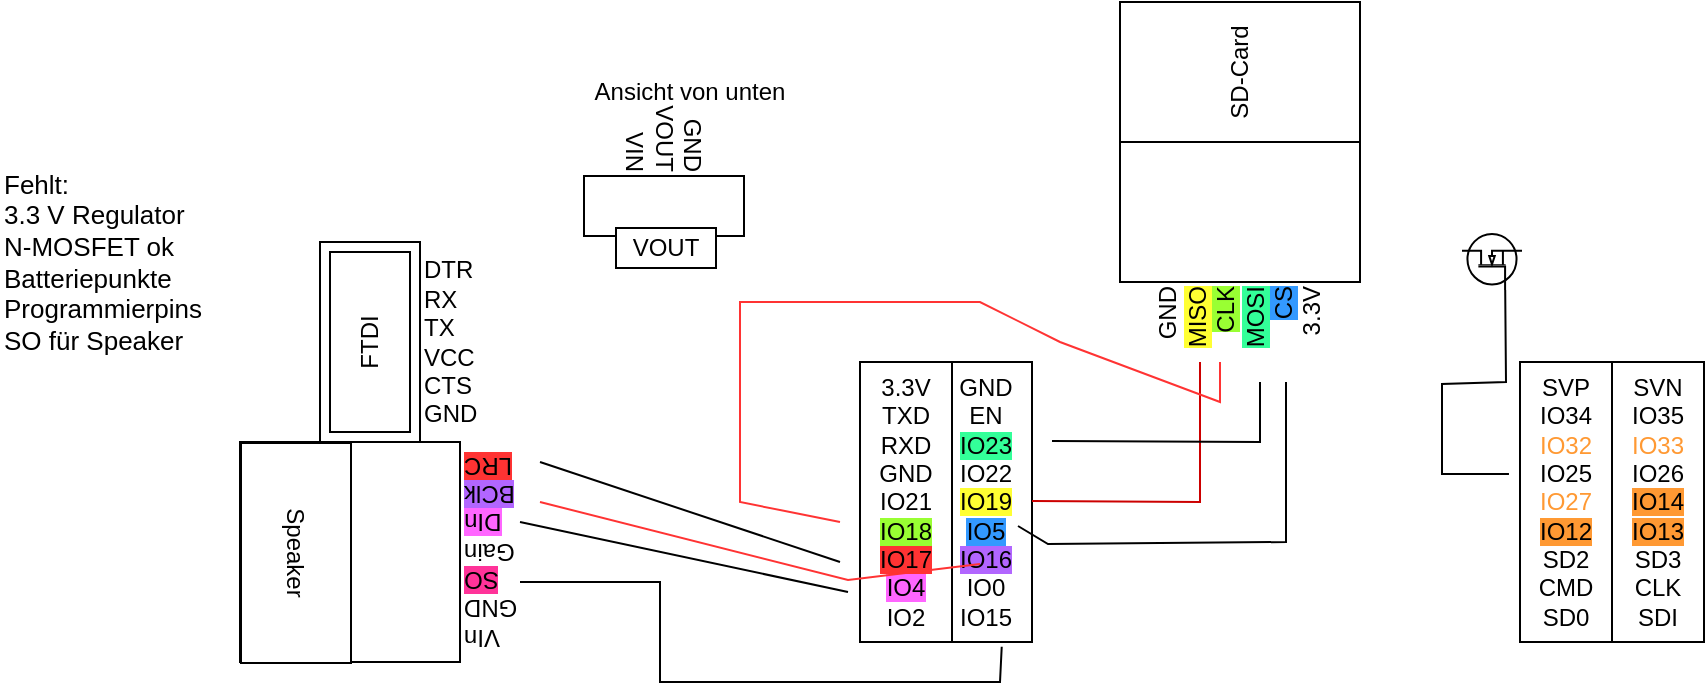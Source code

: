 <mxfile version="22.1.2" type="device">
  <diagram name="Seite-1" id="rv0R8-0o1u4_LOnksqpX">
    <mxGraphModel dx="1982" dy="703" grid="1" gridSize="10" guides="1" tooltips="1" connect="1" arrows="1" fold="1" page="1" pageScale="1" pageWidth="827" pageHeight="1169" math="0" shadow="0">
      <root>
        <mxCell id="0" />
        <mxCell id="1" parent="0" />
        <mxCell id="M2orUk_SdVJBZJp2YxPE-1" value="SVN&lt;br&gt;IO35&lt;br&gt;&lt;font color=&quot;#ff9933&quot;&gt;IO33&lt;br&gt;&lt;/font&gt;IO26&lt;br&gt;&lt;span style=&quot;background-color: rgb(255, 153, 51);&quot;&gt;IO14&lt;/span&gt;&lt;br&gt;&lt;span style=&quot;background-color: rgb(255, 153, 51);&quot;&gt;IO13&lt;/span&gt;&lt;br&gt;SD3&lt;br&gt;CLK&lt;br&gt;SDI" style="rounded=0;whiteSpace=wrap;html=1;horizontal=1;" vertex="1" parent="1">
          <mxGeometry x="566" y="200" width="46" height="140" as="geometry" />
        </mxCell>
        <mxCell id="M2orUk_SdVJBZJp2YxPE-2" value="SVP&lt;br&gt;IO34&lt;br&gt;&lt;font color=&quot;#ff9933&quot;&gt;IO32&lt;/font&gt;&lt;br&gt;IO25&lt;br&gt;&lt;font color=&quot;#ff9933&quot;&gt;IO27&lt;/font&gt;&lt;br&gt;&lt;span style=&quot;background-color: rgb(255, 153, 51);&quot;&gt;IO12&lt;/span&gt;&lt;br&gt;SD2&lt;br&gt;CMD&lt;br&gt;SD0" style="rounded=0;whiteSpace=wrap;html=1;horizontal=1;" vertex="1" parent="1">
          <mxGeometry x="520" y="200" width="46" height="140" as="geometry" />
        </mxCell>
        <mxCell id="M2orUk_SdVJBZJp2YxPE-3" value="GND&lt;br&gt;EN&lt;br&gt;&lt;span style=&quot;background-color: rgb(51, 255, 153);&quot;&gt;IO23&lt;/span&gt;&lt;br&gt;IO22&lt;br&gt;&lt;span style=&quot;background-color: rgb(255, 255, 51);&quot;&gt;IO19&lt;/span&gt;&lt;br&gt;&lt;span style=&quot;background-color: rgb(51, 153, 255);&quot;&gt;IO5&lt;/span&gt;&lt;br&gt;&lt;span style=&quot;background-color: rgb(178, 102, 255);&quot;&gt;IO16&lt;/span&gt;&lt;br&gt;IO0&lt;br&gt;IO15" style="rounded=0;whiteSpace=wrap;html=1;horizontal=1;" vertex="1" parent="1">
          <mxGeometry x="230" y="200" width="46" height="140" as="geometry" />
        </mxCell>
        <mxCell id="M2orUk_SdVJBZJp2YxPE-4" value="3.3V&lt;br&gt;TXD&lt;br&gt;RXD&lt;br&gt;GND&lt;br&gt;IO21&lt;br&gt;&lt;span style=&quot;background-color: rgb(153, 255, 51);&quot;&gt;IO18&lt;/span&gt;&lt;br&gt;&lt;span style=&quot;background-color: rgb(255, 51, 51);&quot;&gt;IO17&lt;/span&gt;&lt;br&gt;&lt;span style=&quot;background-color: rgb(255, 102, 255);&quot;&gt;IO4&lt;/span&gt;&lt;br&gt;IO2" style="rounded=0;whiteSpace=wrap;html=1;horizontal=1;" vertex="1" parent="1">
          <mxGeometry x="190" y="200" width="46" height="140" as="geometry" />
        </mxCell>
        <mxCell id="M2orUk_SdVJBZJp2YxPE-7" value="" style="group;rotation=-90;" vertex="1" connectable="0" parent="1">
          <mxGeometry x="310" y="30" width="140" height="120" as="geometry" />
        </mxCell>
        <mxCell id="M2orUk_SdVJBZJp2YxPE-6" value="GND&lt;br&gt;&lt;span style=&quot;background-color: rgb(255, 255, 51);&quot;&gt;MISO&lt;/span&gt;&lt;br&gt;&lt;span style=&quot;background-color: rgb(153, 255, 51);&quot;&gt;CLK&lt;/span&gt;&lt;br&gt;&lt;span style=&quot;background-color: rgb(51, 255, 153);&quot;&gt;MOSI&lt;br&gt;&lt;/span&gt;&lt;span style=&quot;background-color: rgb(51, 153, 255);&quot;&gt;CS&lt;/span&gt;&lt;br&gt;3.3V" style="rounded=0;whiteSpace=wrap;html=1;labelPosition=left;verticalLabelPosition=middle;align=right;verticalAlign=middle;rotation=-90;" vertex="1" parent="M2orUk_SdVJBZJp2YxPE-7">
          <mxGeometry width="140" height="120" as="geometry" />
        </mxCell>
        <mxCell id="M2orUk_SdVJBZJp2YxPE-5" value="SD-Card&lt;br&gt;" style="rounded=0;whiteSpace=wrap;html=1;rotation=-90;" vertex="1" parent="M2orUk_SdVJBZJp2YxPE-7">
          <mxGeometry x="35" y="-35" width="70" height="120" as="geometry" />
        </mxCell>
        <mxCell id="M2orUk_SdVJBZJp2YxPE-8" value="Ansicht von unten" style="text;html=1;strokeColor=none;fillColor=none;align=center;verticalAlign=middle;whiteSpace=wrap;rounded=0;" vertex="1" parent="1">
          <mxGeometry x="30" y="50" width="150" height="30" as="geometry" />
        </mxCell>
        <mxCell id="M2orUk_SdVJBZJp2YxPE-11" value="" style="group;rotation=-180;" vertex="1" connectable="0" parent="1">
          <mxGeometry x="-120" y="240" width="110" height="110" as="geometry" />
        </mxCell>
        <mxCell id="M2orUk_SdVJBZJp2YxPE-9" value="VIn&lt;br&gt;GND&lt;br&gt;&lt;span style=&quot;background-color: rgb(255, 51, 153);&quot;&gt;SO&lt;/span&gt;&lt;br&gt;Gain&lt;br&gt;&lt;span style=&quot;background-color: rgb(255, 102, 255);&quot;&gt;DIn&lt;/span&gt;&lt;br&gt;&lt;span style=&quot;background-color: rgb(178, 102, 255);&quot;&gt;BClk&lt;/span&gt;&lt;br&gt;&lt;span style=&quot;background-color: rgb(255, 51, 51);&quot;&gt;LRC&lt;/span&gt;" style="rounded=0;whiteSpace=wrap;html=1;labelPosition=left;verticalLabelPosition=middle;align=right;verticalAlign=middle;rotation=-180;" vertex="1" parent="M2orUk_SdVJBZJp2YxPE-11">
          <mxGeometry width="110" height="110" as="geometry" />
        </mxCell>
        <mxCell id="M2orUk_SdVJBZJp2YxPE-10" value="Speaker" style="rounded=0;whiteSpace=wrap;html=1;rotation=-270;" vertex="1" parent="M2orUk_SdVJBZJp2YxPE-11">
          <mxGeometry x="-27" y="28" width="110" height="55" as="geometry" />
        </mxCell>
        <mxCell id="M2orUk_SdVJBZJp2YxPE-13" value="" style="endArrow=none;html=1;rounded=0;fontColor=#CC0000;strokeColor=#CC0000;" edge="1" parent="1">
          <mxGeometry width="50" height="50" relative="1" as="geometry">
            <mxPoint x="276" y="269.5" as="sourcePoint" />
            <mxPoint x="360" y="200" as="targetPoint" />
            <Array as="points">
              <mxPoint x="360" y="270" />
            </Array>
          </mxGeometry>
        </mxCell>
        <mxCell id="M2orUk_SdVJBZJp2YxPE-15" value="" style="endArrow=none;html=1;rounded=0;strokeColor=#FF3333;" edge="1" parent="1">
          <mxGeometry width="50" height="50" relative="1" as="geometry">
            <mxPoint x="180" y="280" as="sourcePoint" />
            <mxPoint x="370" y="200" as="targetPoint" />
            <Array as="points">
              <mxPoint x="130" y="270" />
              <mxPoint x="130" y="170" />
              <mxPoint x="250" y="170" />
              <mxPoint x="290" y="190" />
              <mxPoint x="370" y="220" />
            </Array>
          </mxGeometry>
        </mxCell>
        <mxCell id="M2orUk_SdVJBZJp2YxPE-16" value="" style="endArrow=none;html=1;rounded=0;" edge="1" parent="1">
          <mxGeometry width="50" height="50" relative="1" as="geometry">
            <mxPoint x="269" y="282" as="sourcePoint" />
            <mxPoint x="403" y="210" as="targetPoint" />
            <Array as="points">
              <mxPoint x="284" y="291" />
              <mxPoint x="403" y="290" />
            </Array>
          </mxGeometry>
        </mxCell>
        <mxCell id="M2orUk_SdVJBZJp2YxPE-17" value="" style="endArrow=none;html=1;rounded=0;" edge="1" parent="1">
          <mxGeometry width="50" height="50" relative="1" as="geometry">
            <mxPoint x="30" y="250" as="sourcePoint" />
            <mxPoint x="180" y="300" as="targetPoint" />
          </mxGeometry>
        </mxCell>
        <mxCell id="M2orUk_SdVJBZJp2YxPE-18" value="" style="endArrow=none;html=1;rounded=0;" edge="1" parent="1">
          <mxGeometry width="50" height="50" relative="1" as="geometry">
            <mxPoint x="20" y="280" as="sourcePoint" />
            <mxPoint x="184" y="315" as="targetPoint" />
          </mxGeometry>
        </mxCell>
        <mxCell id="M2orUk_SdVJBZJp2YxPE-19" value="" style="endArrow=none;html=1;rounded=0;strokeColor=#FF3333;" edge="1" parent="1">
          <mxGeometry width="50" height="50" relative="1" as="geometry">
            <mxPoint x="30" y="270" as="sourcePoint" />
            <mxPoint x="250" y="301" as="targetPoint" />
            <Array as="points">
              <mxPoint x="184" y="309" />
            </Array>
          </mxGeometry>
        </mxCell>
        <mxCell id="M2orUk_SdVJBZJp2YxPE-22" value="" style="endArrow=none;html=1;rounded=0;" edge="1" parent="1">
          <mxGeometry width="50" height="50" relative="1" as="geometry">
            <mxPoint x="286" y="239.5" as="sourcePoint" />
            <mxPoint x="390" y="210" as="targetPoint" />
            <Array as="points">
              <mxPoint x="390" y="240" />
            </Array>
          </mxGeometry>
        </mxCell>
        <mxCell id="M2orUk_SdVJBZJp2YxPE-23" value="Fehlt:&lt;br style=&quot;font-size: 13px;&quot;&gt;3.3 V Regulator&lt;br style=&quot;font-size: 13px;&quot;&gt;N-MOSFET ok&lt;br style=&quot;font-size: 13px;&quot;&gt;Batteriepunkte&lt;br style=&quot;font-size: 13px;&quot;&gt;Programmierpins&lt;br style=&quot;font-size: 13px;&quot;&gt;SO für Speaker" style="text;html=1;strokeColor=none;fillColor=none;align=left;verticalAlign=middle;whiteSpace=wrap;rounded=0;fontSize=13;" vertex="1" parent="1">
          <mxGeometry x="-240" y="90" width="140" height="120" as="geometry" />
        </mxCell>
        <mxCell id="M2orUk_SdVJBZJp2YxPE-24" value="" style="verticalLabelPosition=bottom;shadow=0;dashed=0;align=center;html=1;verticalAlign=top;shape=mxgraph.electrical.mosfets1.n-channel_mosfet_1;rotation=-90;" vertex="1" parent="1">
          <mxGeometry x="492" y="135" width="28" height="30" as="geometry" />
        </mxCell>
        <mxCell id="M2orUk_SdVJBZJp2YxPE-25" value="" style="endArrow=none;html=1;rounded=0;entryX=-0.12;entryY=0.4;entryDx=0;entryDy=0;entryPerimeter=0;exitX=0;exitY=0.72;exitDx=0;exitDy=0;exitPerimeter=0;" edge="1" parent="1" source="M2orUk_SdVJBZJp2YxPE-24" target="M2orUk_SdVJBZJp2YxPE-2">
          <mxGeometry width="50" height="50" relative="1" as="geometry">
            <mxPoint x="520" y="170" as="sourcePoint" />
            <mxPoint x="440" y="410" as="targetPoint" />
            <Array as="points">
              <mxPoint x="513" y="210" />
              <mxPoint x="481" y="211" />
              <mxPoint x="481" y="256" />
            </Array>
          </mxGeometry>
        </mxCell>
        <mxCell id="M2orUk_SdVJBZJp2YxPE-27" value="" style="endArrow=none;html=1;rounded=0;entryX=0.671;entryY=1.017;entryDx=0;entryDy=0;entryPerimeter=0;" edge="1" parent="1" target="M2orUk_SdVJBZJp2YxPE-3">
          <mxGeometry width="50" height="50" relative="1" as="geometry">
            <mxPoint x="20" y="310" as="sourcePoint" />
            <mxPoint x="180" y="330" as="targetPoint" />
            <Array as="points">
              <mxPoint x="90" y="310" />
              <mxPoint x="90" y="360" />
              <mxPoint x="260" y="360" />
            </Array>
          </mxGeometry>
        </mxCell>
        <mxCell id="M2orUk_SdVJBZJp2YxPE-34" value="" style="group;rotation=90;" vertex="1" connectable="0" parent="1">
          <mxGeometry x="70" y="90" width="45" height="80" as="geometry" />
        </mxCell>
        <mxCell id="M2orUk_SdVJBZJp2YxPE-28" value="GND&lt;br&gt;VOUT&lt;br&gt;VIN" style="rounded=0;whiteSpace=wrap;html=1;labelPosition=left;verticalLabelPosition=middle;align=right;verticalAlign=middle;rotation=90;" vertex="1" parent="M2orUk_SdVJBZJp2YxPE-34">
          <mxGeometry x="7" y="-8" width="30" height="80" as="geometry" />
        </mxCell>
        <mxCell id="M2orUk_SdVJBZJp2YxPE-33" value="VOUT" style="rounded=0;whiteSpace=wrap;html=1;labelPosition=center;verticalLabelPosition=middle;align=center;verticalAlign=middle;rotation=0;" vertex="1" parent="M2orUk_SdVJBZJp2YxPE-34">
          <mxGeometry x="-2" y="43" width="50" height="20" as="geometry" />
        </mxCell>
        <mxCell id="M2orUk_SdVJBZJp2YxPE-37" value="" style="group;rotation=0;" vertex="1" connectable="0" parent="1">
          <mxGeometry x="-80" y="140" width="50" height="100" as="geometry" />
        </mxCell>
        <mxCell id="M2orUk_SdVJBZJp2YxPE-35" value="DTR&lt;br&gt;RX&lt;br&gt;TX&lt;br&gt;VCC&lt;br&gt;CTS&lt;br&gt;GND" style="rounded=0;whiteSpace=wrap;html=1;labelPosition=right;verticalLabelPosition=middle;align=left;verticalAlign=middle;rotation=0;" vertex="1" parent="M2orUk_SdVJBZJp2YxPE-37">
          <mxGeometry width="50" height="100" as="geometry" />
        </mxCell>
        <mxCell id="M2orUk_SdVJBZJp2YxPE-36" value="FTDI" style="rounded=0;whiteSpace=wrap;html=1;rotation=-90;" vertex="1" parent="M2orUk_SdVJBZJp2YxPE-37">
          <mxGeometry x="-20" y="30" width="90" height="40" as="geometry" />
        </mxCell>
      </root>
    </mxGraphModel>
  </diagram>
</mxfile>
